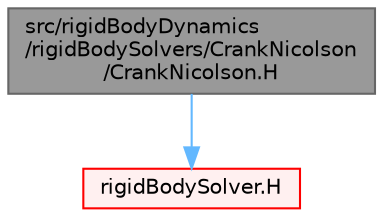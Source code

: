 digraph "src/rigidBodyDynamics/rigidBodySolvers/CrankNicolson/CrankNicolson.H"
{
 // LATEX_PDF_SIZE
  bgcolor="transparent";
  edge [fontname=Helvetica,fontsize=10,labelfontname=Helvetica,labelfontsize=10];
  node [fontname=Helvetica,fontsize=10,shape=box,height=0.2,width=0.4];
  Node1 [id="Node000001",label="src/rigidBodyDynamics\l/rigidBodySolvers/CrankNicolson\l/CrankNicolson.H",height=0.2,width=0.4,color="gray40", fillcolor="grey60", style="filled", fontcolor="black",tooltip=" "];
  Node1 -> Node2 [id="edge1_Node000001_Node000002",color="steelblue1",style="solid",tooltip=" "];
  Node2 [id="Node000002",label="rigidBodySolver.H",height=0.2,width=0.4,color="red", fillcolor="#FFF0F0", style="filled",URL="$rigidBodySolver_8H.html",tooltip=" "];
}
